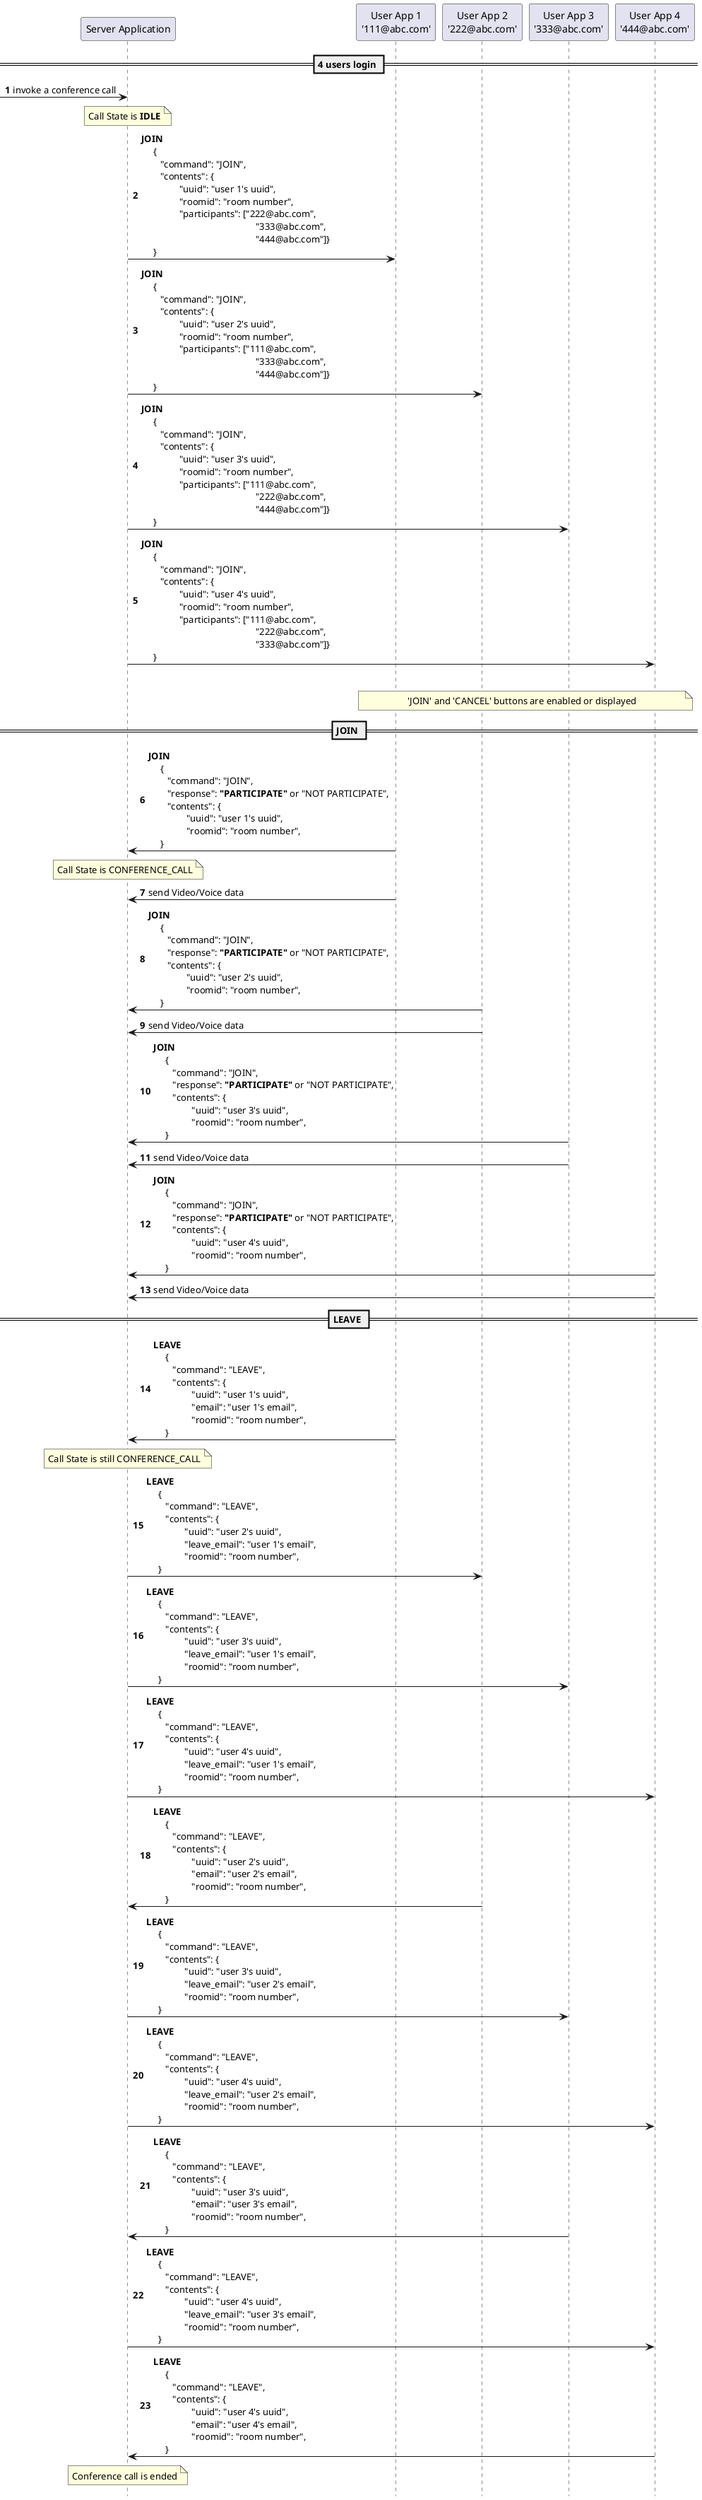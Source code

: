 @startuml

autonumber
hide footbox
participant "Server Application" as sa
participant "User App 1\n'111@abc.com'" as ua1
participant "User App 2\n'222@abc.com'" as ua2
participant "User App 3\n'333@abc.com'" as ua3
participant "User App 4\n'444@abc.com'" as ua4

== 4 users login ==

-> sa : invoke a conference call
note over sa : Call State is <b>IDLE</b>
sa -> ua1 : <b>JOIN</b> \n \
    { \n \
    \t"command": "JOIN", \n \
    \t"contents": { \n \
    \t\t"uuid": "user 1's uuid", \n \
    \t\t"roomid": "room number", \n \
    \t\t"participants": ["222@abc.com", \n\t\t\t\t\t\t"333@abc.com", \n\t\t\t\t\t\t"444@abc.com"]} \n \
    }
sa -> ua2 : <b>JOIN</b> \n \
    { \n \
    \t"command": "JOIN", \n \
    \t"contents": { \n \
    \t\t"uuid": "user 2's uuid", \n \
    \t\t"roomid": "room number", \n \
    \t\t"participants": ["111@abc.com", \n\t\t\t\t\t\t"333@abc.com", \n\t\t\t\t\t\t"444@abc.com"]} \n \
    }
sa -> ua3 : <b>JOIN</b> \n \
    { \n \
    \t"command": "JOIN", \n \
    \t"contents": { \n \
    \t\t"uuid": "user 3's uuid", \n \
    \t\t"roomid": "room number", \n \
    \t\t"participants": ["111@abc.com", \n\t\t\t\t\t\t"222@abc.com", \n\t\t\t\t\t\t"444@abc.com"]} \n \
    }
sa -> ua4 : <b>JOIN</b> \n \
    { \n \
    \t"command": "JOIN", \n \
    \t"contents": { \n \
    \t\t"uuid": "user 4's uuid", \n \
    \t\t"roomid": "room number", \n \
    \t\t"participants": ["111@abc.com", \n\t\t\t\t\t\t"222@abc.com", \n\t\t\t\t\t\t"333@abc.com"]} \n \
    }
|||
note over ua1, ua4 : 'JOIN' and 'CANCEL' buttons are enabled or displayed

== JOIN ==

ua1 -> sa : <b>JOIN</b> \n \
    { \n \
    \t"command": "JOIN", \n \
    \t"response": <b>"PARTICIPATE"</b> or "NOT PARTICIPATE", \n \
    \t"contents": { \n \
    \t\t"uuid": "user 1's uuid", \n \
    \t\t"roomid": "room number", \n \
    }

note over sa : Call State is CONFERENCE_CALL

ua1 -> sa : send Video/Voice data

ua2 -> sa : <b>JOIN</b> \n \
    { \n \
    \t"command": "JOIN", \n \
    \t"response": <b>"PARTICIPATE"</b> or "NOT PARTICIPATE", \n \
    \t"contents": { \n \
    \t\t"uuid": "user 2's uuid", \n \
    \t\t"roomid": "room number", \n \
    }

ua2 -> sa : send Video/Voice data

ua3 -> sa : <b>JOIN</b> \n \
    { \n \
    \t"command": "JOIN", \n \
    \t"response": <b>"PARTICIPATE"</b> or "NOT PARTICIPATE", \n \
    \t"contents": { \n \
    \t\t"uuid": "user 3's uuid", \n \
    \t\t"roomid": "room number", \n \
    }

ua3 -> sa : send Video/Voice data

ua4 -> sa : <b>JOIN</b> \n \
    { \n \
    \t"command": "JOIN", \n \
    \t"response": <b>"PARTICIPATE"</b> or "NOT PARTICIPATE", \n \
    \t"contents": { \n \
    \t\t"uuid": "user 4's uuid", \n \
    \t\t"roomid": "room number", \n \
    }

ua4 -> sa : send Video/Voice data

== LEAVE ==

ua1 -> sa : <b>LEAVE</b> \n \
    { \n \
    \t"command": "LEAVE", \n \
    \t"contents": { \n \
    \t\t"uuid": "user 1's uuid", \n \
    \t\t"email": "user 1's email", \n \
    \t\t"roomid": "room number", \n \
    }

note over sa : Call State is still CONFERENCE_CALL

sa -> ua2 : <b>LEAVE</b> \n \
    { \n \
    \t"command": "LEAVE", \n \
    \t"contents": { \n \
    \t\t"uuid": "user 2's uuid", \n \
    \t\t"leave_email": "user 1's email", \n \
    \t\t"roomid": "room number", \n \
    }

sa -> ua3 : <b>LEAVE</b> \n \
    { \n \
    \t"command": "LEAVE", \n \
    \t"contents": { \n \
    \t\t"uuid": "user 3's uuid", \n \
    \t\t"leave_email": "user 1's email", \n \
    \t\t"roomid": "room number", \n \
    }

sa -> ua4 : <b>LEAVE</b> \n \
    { \n \
    \t"command": "LEAVE", \n \
    \t"contents": { \n \
    \t\t"uuid": "user 4's uuid", \n \
    \t\t"leave_email": "user 1's email", \n \
    \t\t"roomid": "room number", \n \
    }

ua2 -> sa : <b>LEAVE</b> \n \
    { \n \
    \t"command": "LEAVE", \n \
    \t"contents": { \n \
    \t\t"uuid": "user 2's uuid", \n \
    \t\t"email": "user 2's email", \n \
    \t\t"roomid": "room number", \n \
    }

sa -> ua3 : <b>LEAVE</b> \n \
    { \n \
    \t"command": "LEAVE", \n \
    \t"contents": { \n \
    \t\t"uuid": "user 3's uuid", \n \
    \t\t"leave_email": "user 2's email", \n \
    \t\t"roomid": "room number", \n \
    }

sa -> ua4 : <b>LEAVE</b> \n \
    { \n \
    \t"command": "LEAVE", \n \
    \t"contents": { \n \
    \t\t"uuid": "user 4's uuid", \n \
    \t\t"leave_email": "user 2's email", \n \
    \t\t"roomid": "room number", \n \
    }

ua3 -> sa : <b>LEAVE</b> \n \
    { \n \
    \t"command": "LEAVE", \n \
    \t"contents": { \n \
    \t\t"uuid": "user 3's uuid", \n \
    \t\t"email": "user 3's email", \n \
    \t\t"roomid": "room number", \n \
    }

sa -> ua4 : <b>LEAVE</b> \n \
    { \n \
    \t"command": "LEAVE", \n \
    \t"contents": { \n \
    \t\t"uuid": "user 4's uuid", \n \
    \t\t"leave_email": "user 3's email", \n \
    \t\t"roomid": "room number", \n \
    }

ua4 -> sa : <b>LEAVE</b> \n \
    { \n \
    \t"command": "LEAVE", \n \
    \t"contents": { \n \
    \t\t"uuid": "user 4's uuid", \n \
    \t\t"email": "user 4's email", \n \
    \t\t"roomid": "room number", \n \
    }

note over sa : Conference call is ended

@enduml